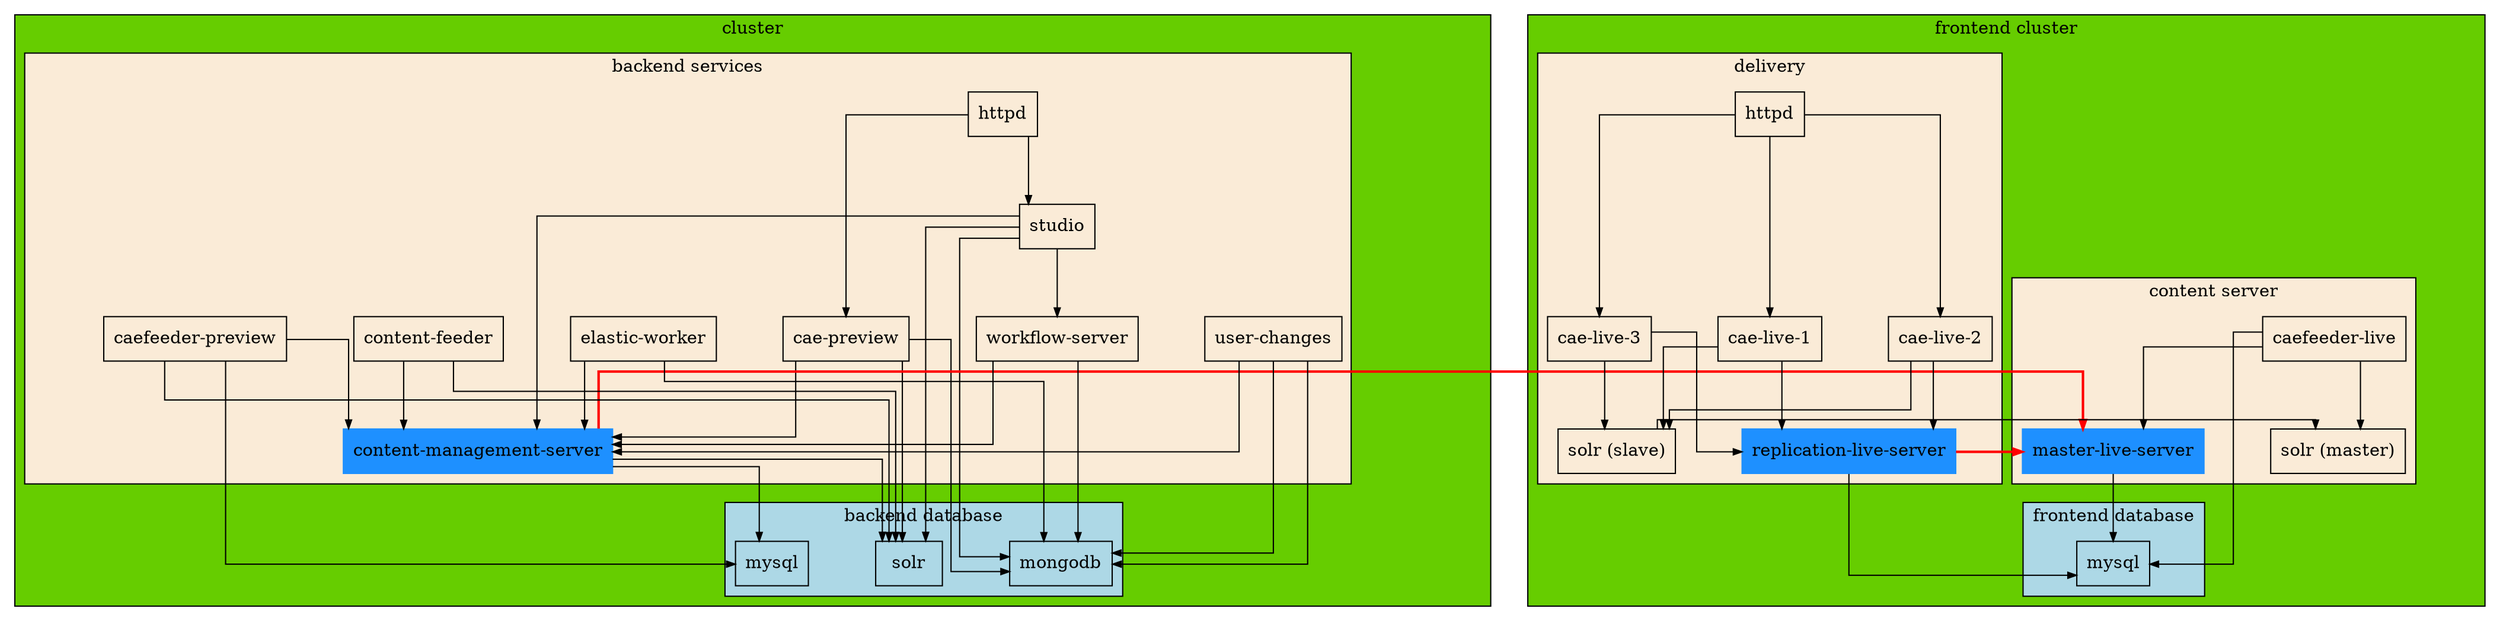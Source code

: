 #

digraph D {

  dpi = 196
  newrank = true

  node [
    shape     = record
  ]

  edge [
    arrowhead = normal
    arrowsize = 0.7
  ]

  splines  = ortho;
  ranksep  = 0.75;
  nodesep  = 0.75;

  subgraph cluster_backend {

    label   = "cluster"
    bgcolor = chartreuse3

    subgraph cluster_backend_dba {

      label    = "backend database"
      bgcolor  = lightblue

      mysql_be        [ label = "mysql" ]
      mongodb         [ label = "mongodb" ]
      solr_be         [ label = "solr" ]
    }

    subgraph cluster_backend_server {

      label    = "backend services"
      bgcolor  = antiquewhite

      httpd_be        [ label = "httpd" ]
      cae_preview     [ label = "cae-preview" ]
      studio          [ label = "studio" ]
      cms             [ label = "content-management-server" color = "dodgerblue" style = filled ]
      content_feeder  [ label = "content-feeder" ]
      user_changes    [ label = "user-changes" ]
      elastic_worker  [ label = "elastic-worker" ]
//       sitemanager     [ label = "sitemanager" ]
      feeder_preview  [ label = "caefeeder-preview" ]
      workflow_server [ label = "workflow-server" ]

      httpd_be        -> cae_preview
      httpd_be        -> studio
      cae_preview     -> cms
      content_feeder  -> cms
      studio          -> workflow_server
      studio          -> cms
      workflow_server -> cms
      feeder_preview  -> cms
      elastic_worker  -> cms
      user_changes    -> cms
//       sitemanager     -> cms

      user_changes    -> mongodb
      cae_preview     -> mongodb
      studio          -> mongodb
      workflow_server -> mongodb
      elastic_worker  -> mongodb
      user_changes    -> mongodb
      cms             -> mysql_be
      feeder_preview  -> mysql_be
      cae_preview     -> solr_be
      content_feeder  -> solr_be
      studio          -> solr_be
      cms             -> solr_be
      feeder_preview  -> solr_be
    }
  }

  subgraph cluster_frontend {

    label   = "frontend cluster"
    bgcolor = chartreuse3


    subgraph cluster_database_fe {

      label    = "frontend database"
      bgcolor  = lightblue

      mysql_fe         [ label = "mysql" ]
    }

    subgraph cluster_content_server {

      label   = "content server"
      bgcolor = antiquewhite

      mls         [ label = "master-live-server" color = "dodgerblue" style = filled ]
      feeder_live [ label = "caefeeder-live" ]
      solr_fe     [ label = "solr (master)" ]

      feeder_live     -> solr_fe
      feeder_live     -> mls
      feeder_live     -> mysql_fe
      mls             -> mysql_fe

      cms             -> mls [ penwidth = 2, color = "red"]

    }

    subgraph cluster_delivery {

      label   = "delivery"
      bgcolor = antiquewhite

      httpd_fe      [ label = "httpd" ]
      rls           [ label = "replication-live-server" color = "dodgerblue" style = filled ]
      cae1          [ label = "cae-live-1" ]
      cae2          [ label = "cae-live-2" ]
      cae3          [ label = "cae-live-3" ]

      solr_fe_slave [ label = "solr (slave)" ]

      httpd_fe  -> cae1
      httpd_fe  -> cae2
      httpd_fe  -> cae3

      solr_fe_slave -> solr_fe [ constraint = false ]

      cae1      -> rls
      cae1      -> solr_fe_slave

      cae2      -> rls
      cae2      -> solr_fe_slave

      cae3      -> rls
      cae3      -> solr_fe_slave

      rls       -> mysql_fe
      rls       -> mls [ penwidth = 2, color = "red" ]
    }
  }


  { rank = same; mysql_be; mongodb; solr_be }
  { rank = same; cms; mls; rls; }
  { rank = same; httpd_fe; httpd_be; }
  { rank = same; solr_fe; solr_fe_slave; }
  { rank = same; cae_preview; cae1; cae2; cae3; }
  { rank = same; feeder_live; feeder_preview; content_feeder }
}
